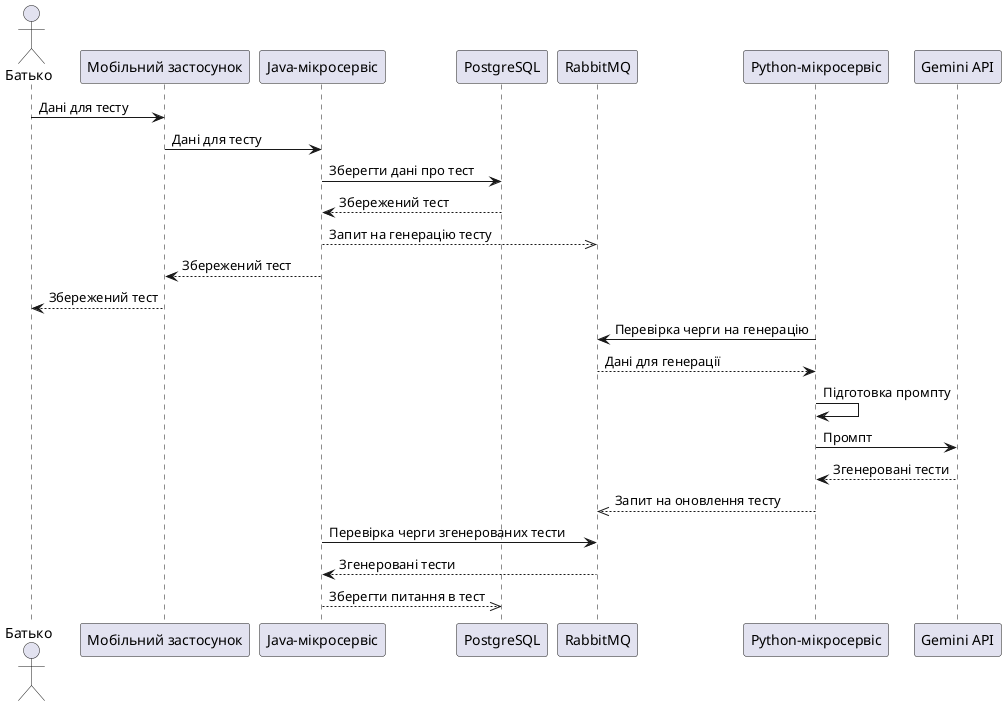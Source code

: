 @startuml

actor Батько as Parent
participant "Мобільний застосунок" as Front
participant "Java-мікросервіс" as Java
participant "PostgreSQL" as Postgres
participant "RabbitMQ" as RabbitMQ
participant "Python-мікросервіс" as Python
participant "Gemini API" as Anthropic

Parent -> Front: Дані для тесту
Front -> Java: Дані для тесту
Java -> Postgres: Зберегти дані про тест
Postgres --> Java: Збережений тест
Java -->> RabbitMQ: Запит на генерацію тесту
Java --> Front: Збережений тест
Front --> Parent: Збережений тест
Python -> RabbitMQ: Перевірка черги на генерацію
RabbitMQ --> Python: Дані для генерації
Python -> Python: Підготовка промпту
Python -> Anthropic: Промпт
Anthropic --> Python: Згенеровані тести
Python -->> RabbitMQ: Запит на оновлення тесту
Java -> RabbitMQ: Перевірка черги згенерованих тести
RabbitMQ --> Java: Згенеровані тести
Java -->> Postgres: Зберегти питання в тест

@enduml